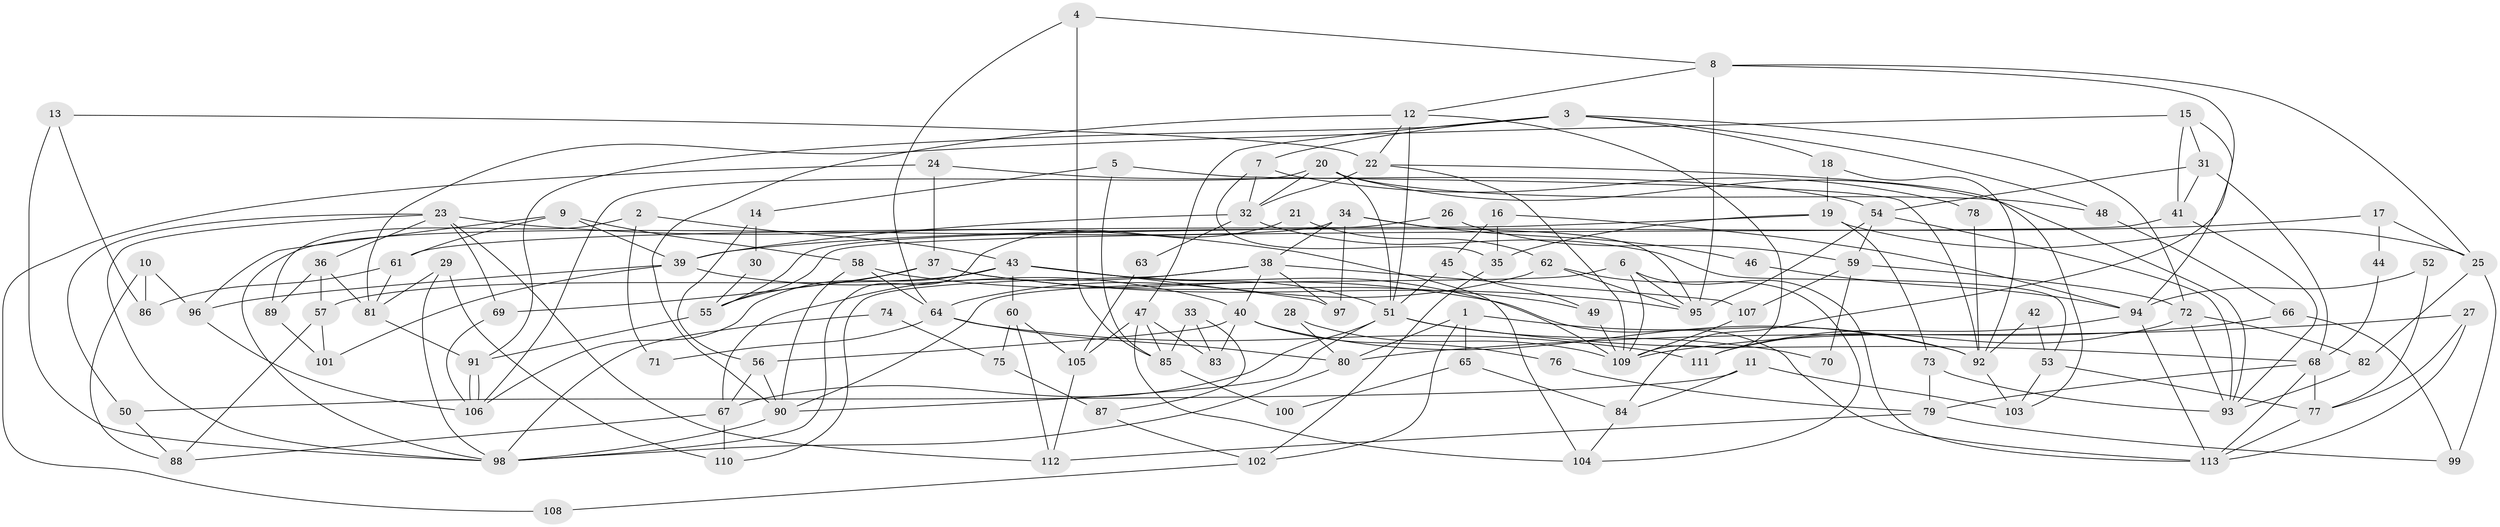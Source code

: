 // Generated by graph-tools (version 1.1) at 2025/14/03/09/25 04:14:59]
// undirected, 113 vertices, 226 edges
graph export_dot {
graph [start="1"]
  node [color=gray90,style=filled];
  1;
  2;
  3;
  4;
  5;
  6;
  7;
  8;
  9;
  10;
  11;
  12;
  13;
  14;
  15;
  16;
  17;
  18;
  19;
  20;
  21;
  22;
  23;
  24;
  25;
  26;
  27;
  28;
  29;
  30;
  31;
  32;
  33;
  34;
  35;
  36;
  37;
  38;
  39;
  40;
  41;
  42;
  43;
  44;
  45;
  46;
  47;
  48;
  49;
  50;
  51;
  52;
  53;
  54;
  55;
  56;
  57;
  58;
  59;
  60;
  61;
  62;
  63;
  64;
  65;
  66;
  67;
  68;
  69;
  70;
  71;
  72;
  73;
  74;
  75;
  76;
  77;
  78;
  79;
  80;
  81;
  82;
  83;
  84;
  85;
  86;
  87;
  88;
  89;
  90;
  91;
  92;
  93;
  94;
  95;
  96;
  97;
  98;
  99;
  100;
  101;
  102;
  103;
  104;
  105;
  106;
  107;
  108;
  109;
  110;
  111;
  112;
  113;
  1 -- 80;
  1 -- 92;
  1 -- 65;
  1 -- 102;
  2 -- 43;
  2 -- 89;
  2 -- 71;
  3 -- 72;
  3 -- 47;
  3 -- 7;
  3 -- 18;
  3 -- 48;
  3 -- 91;
  4 -- 64;
  4 -- 8;
  4 -- 85;
  5 -- 92;
  5 -- 85;
  5 -- 14;
  6 -- 95;
  6 -- 109;
  6 -- 90;
  6 -- 113;
  7 -- 32;
  7 -- 35;
  7 -- 78;
  8 -- 95;
  8 -- 12;
  8 -- 25;
  8 -- 84;
  9 -- 96;
  9 -- 58;
  9 -- 39;
  9 -- 61;
  10 -- 96;
  10 -- 88;
  10 -- 86;
  11 -- 84;
  11 -- 103;
  11 -- 50;
  12 -- 109;
  12 -- 51;
  12 -- 22;
  12 -- 90;
  13 -- 86;
  13 -- 98;
  13 -- 22;
  14 -- 56;
  14 -- 30;
  15 -- 94;
  15 -- 31;
  15 -- 41;
  15 -- 81;
  16 -- 35;
  16 -- 94;
  16 -- 45;
  17 -- 39;
  17 -- 25;
  17 -- 44;
  18 -- 92;
  18 -- 19;
  19 -- 61;
  19 -- 25;
  19 -- 35;
  19 -- 73;
  20 -- 51;
  20 -- 106;
  20 -- 32;
  20 -- 48;
  20 -- 93;
  21 -- 62;
  21 -- 98;
  22 -- 32;
  22 -- 103;
  22 -- 109;
  23 -- 98;
  23 -- 36;
  23 -- 50;
  23 -- 69;
  23 -- 104;
  23 -- 112;
  24 -- 37;
  24 -- 54;
  24 -- 108;
  25 -- 82;
  25 -- 99;
  26 -- 55;
  26 -- 59;
  27 -- 77;
  27 -- 113;
  27 -- 80;
  28 -- 80;
  28 -- 109;
  29 -- 98;
  29 -- 81;
  29 -- 110;
  30 -- 55;
  31 -- 54;
  31 -- 68;
  31 -- 41;
  32 -- 39;
  32 -- 53;
  32 -- 63;
  33 -- 85;
  33 -- 83;
  33 -- 87;
  34 -- 97;
  34 -- 38;
  34 -- 46;
  34 -- 95;
  34 -- 98;
  35 -- 102;
  36 -- 81;
  36 -- 57;
  36 -- 89;
  37 -- 69;
  37 -- 55;
  37 -- 49;
  37 -- 95;
  38 -- 40;
  38 -- 107;
  38 -- 67;
  38 -- 97;
  38 -- 110;
  39 -- 40;
  39 -- 96;
  39 -- 101;
  40 -- 56;
  40 -- 76;
  40 -- 83;
  40 -- 92;
  41 -- 55;
  41 -- 93;
  42 -- 53;
  42 -- 92;
  43 -- 51;
  43 -- 109;
  43 -- 57;
  43 -- 60;
  43 -- 97;
  43 -- 106;
  44 -- 68;
  45 -- 51;
  45 -- 49;
  46 -- 94;
  47 -- 105;
  47 -- 104;
  47 -- 83;
  47 -- 85;
  48 -- 66;
  49 -- 109;
  50 -- 88;
  51 -- 90;
  51 -- 67;
  51 -- 68;
  51 -- 70;
  52 -- 77;
  52 -- 94;
  53 -- 77;
  53 -- 103;
  54 -- 95;
  54 -- 93;
  54 -- 59;
  55 -- 91;
  56 -- 67;
  56 -- 90;
  57 -- 88;
  57 -- 101;
  58 -- 90;
  58 -- 113;
  58 -- 64;
  59 -- 72;
  59 -- 70;
  59 -- 107;
  60 -- 112;
  60 -- 75;
  60 -- 105;
  61 -- 81;
  61 -- 86;
  62 -- 64;
  62 -- 95;
  62 -- 104;
  63 -- 105;
  64 -- 80;
  64 -- 71;
  64 -- 111;
  65 -- 84;
  65 -- 100;
  66 -- 109;
  66 -- 99;
  67 -- 110;
  67 -- 88;
  68 -- 79;
  68 -- 77;
  68 -- 113;
  69 -- 106;
  72 -- 93;
  72 -- 82;
  72 -- 111;
  73 -- 93;
  73 -- 79;
  74 -- 98;
  74 -- 75;
  75 -- 87;
  76 -- 79;
  77 -- 113;
  78 -- 92;
  79 -- 99;
  79 -- 112;
  80 -- 98;
  81 -- 91;
  82 -- 93;
  84 -- 104;
  85 -- 100;
  87 -- 102;
  89 -- 101;
  90 -- 98;
  91 -- 106;
  91 -- 106;
  92 -- 103;
  94 -- 111;
  94 -- 113;
  96 -- 106;
  102 -- 108;
  105 -- 112;
  107 -- 109;
}
